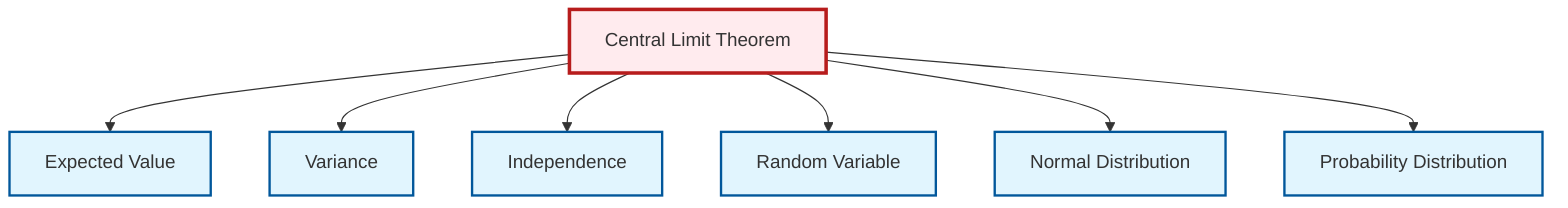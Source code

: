 graph TD
    classDef definition fill:#e1f5fe,stroke:#01579b,stroke-width:2px
    classDef theorem fill:#f3e5f5,stroke:#4a148c,stroke-width:2px
    classDef axiom fill:#fff3e0,stroke:#e65100,stroke-width:2px
    classDef example fill:#e8f5e9,stroke:#1b5e20,stroke-width:2px
    classDef current fill:#ffebee,stroke:#b71c1c,stroke-width:3px
    def-variance["Variance"]:::definition
    thm-central-limit["Central Limit Theorem"]:::theorem
    def-independence["Independence"]:::definition
    def-random-variable["Random Variable"]:::definition
    def-expectation["Expected Value"]:::definition
    def-probability-distribution["Probability Distribution"]:::definition
    def-normal-distribution["Normal Distribution"]:::definition
    thm-central-limit --> def-expectation
    thm-central-limit --> def-variance
    thm-central-limit --> def-independence
    thm-central-limit --> def-random-variable
    thm-central-limit --> def-normal-distribution
    thm-central-limit --> def-probability-distribution
    class thm-central-limit current